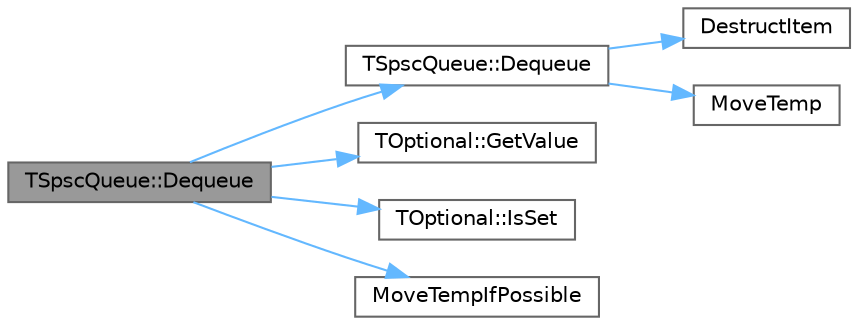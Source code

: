 digraph "TSpscQueue::Dequeue"
{
 // INTERACTIVE_SVG=YES
 // LATEX_PDF_SIZE
  bgcolor="transparent";
  edge [fontname=Helvetica,fontsize=10,labelfontname=Helvetica,labelfontsize=10];
  node [fontname=Helvetica,fontsize=10,shape=box,height=0.2,width=0.4];
  rankdir="LR";
  Node1 [id="Node000001",label="TSpscQueue::Dequeue",height=0.2,width=0.4,color="gray40", fillcolor="grey60", style="filled", fontcolor="black",tooltip=" "];
  Node1 -> Node2 [id="edge1_Node000001_Node000002",color="steelblue1",style="solid",tooltip=" "];
  Node2 [id="Node000002",label="TSpscQueue::Dequeue",height=0.2,width=0.4,color="grey40", fillcolor="white", style="filled",URL="$df/ddd/classTSpscQueue.html#af4809b0516bb597778f4ac3d2918c932",tooltip=" "];
  Node2 -> Node3 [id="edge2_Node000002_Node000003",color="steelblue1",style="solid",tooltip=" "];
  Node3 [id="Node000003",label="DestructItem",height=0.2,width=0.4,color="grey40", fillcolor="white", style="filled",URL="$db/dea/MemoryOps_8h.html#a477c2edd170f23dc245b5c5ac7822e66",tooltip="Destructs a single item in memory."];
  Node2 -> Node4 [id="edge3_Node000002_Node000004",color="steelblue1",style="solid",tooltip=" "];
  Node4 [id="Node000004",label="MoveTemp",height=0.2,width=0.4,color="grey40", fillcolor="white", style="filled",URL="$d4/d24/UnrealTemplate_8h.html#ad5e6c049aeb9c9115fec514ba581dbb6",tooltip="MoveTemp will cast a reference to an rvalue reference."];
  Node1 -> Node5 [id="edge4_Node000001_Node000005",color="steelblue1",style="solid",tooltip=" "];
  Node5 [id="Node000005",label="TOptional::GetValue",height=0.2,width=0.4,color="grey40", fillcolor="white", style="filled",URL="$d7/d70/structTOptional.html#a145e77bf7df807de7fa6e9116c99ccfb",tooltip=" "];
  Node1 -> Node6 [id="edge5_Node000001_Node000006",color="steelblue1",style="solid",tooltip=" "];
  Node6 [id="Node000006",label="TOptional::IsSet",height=0.2,width=0.4,color="grey40", fillcolor="white", style="filled",URL="$d7/d70/structTOptional.html#abefc0af22acb393ca97df57062fa85ad",tooltip=" "];
  Node1 -> Node7 [id="edge6_Node000001_Node000007",color="steelblue1",style="solid",tooltip=" "];
  Node7 [id="Node000007",label="MoveTempIfPossible",height=0.2,width=0.4,color="grey40", fillcolor="white", style="filled",URL="$d4/d24/UnrealTemplate_8h.html#aa0a9897f3eb4c8a5771f3702d2ed9819",tooltip="MoveTempIfPossible will cast a reference to an rvalue reference."];
}
